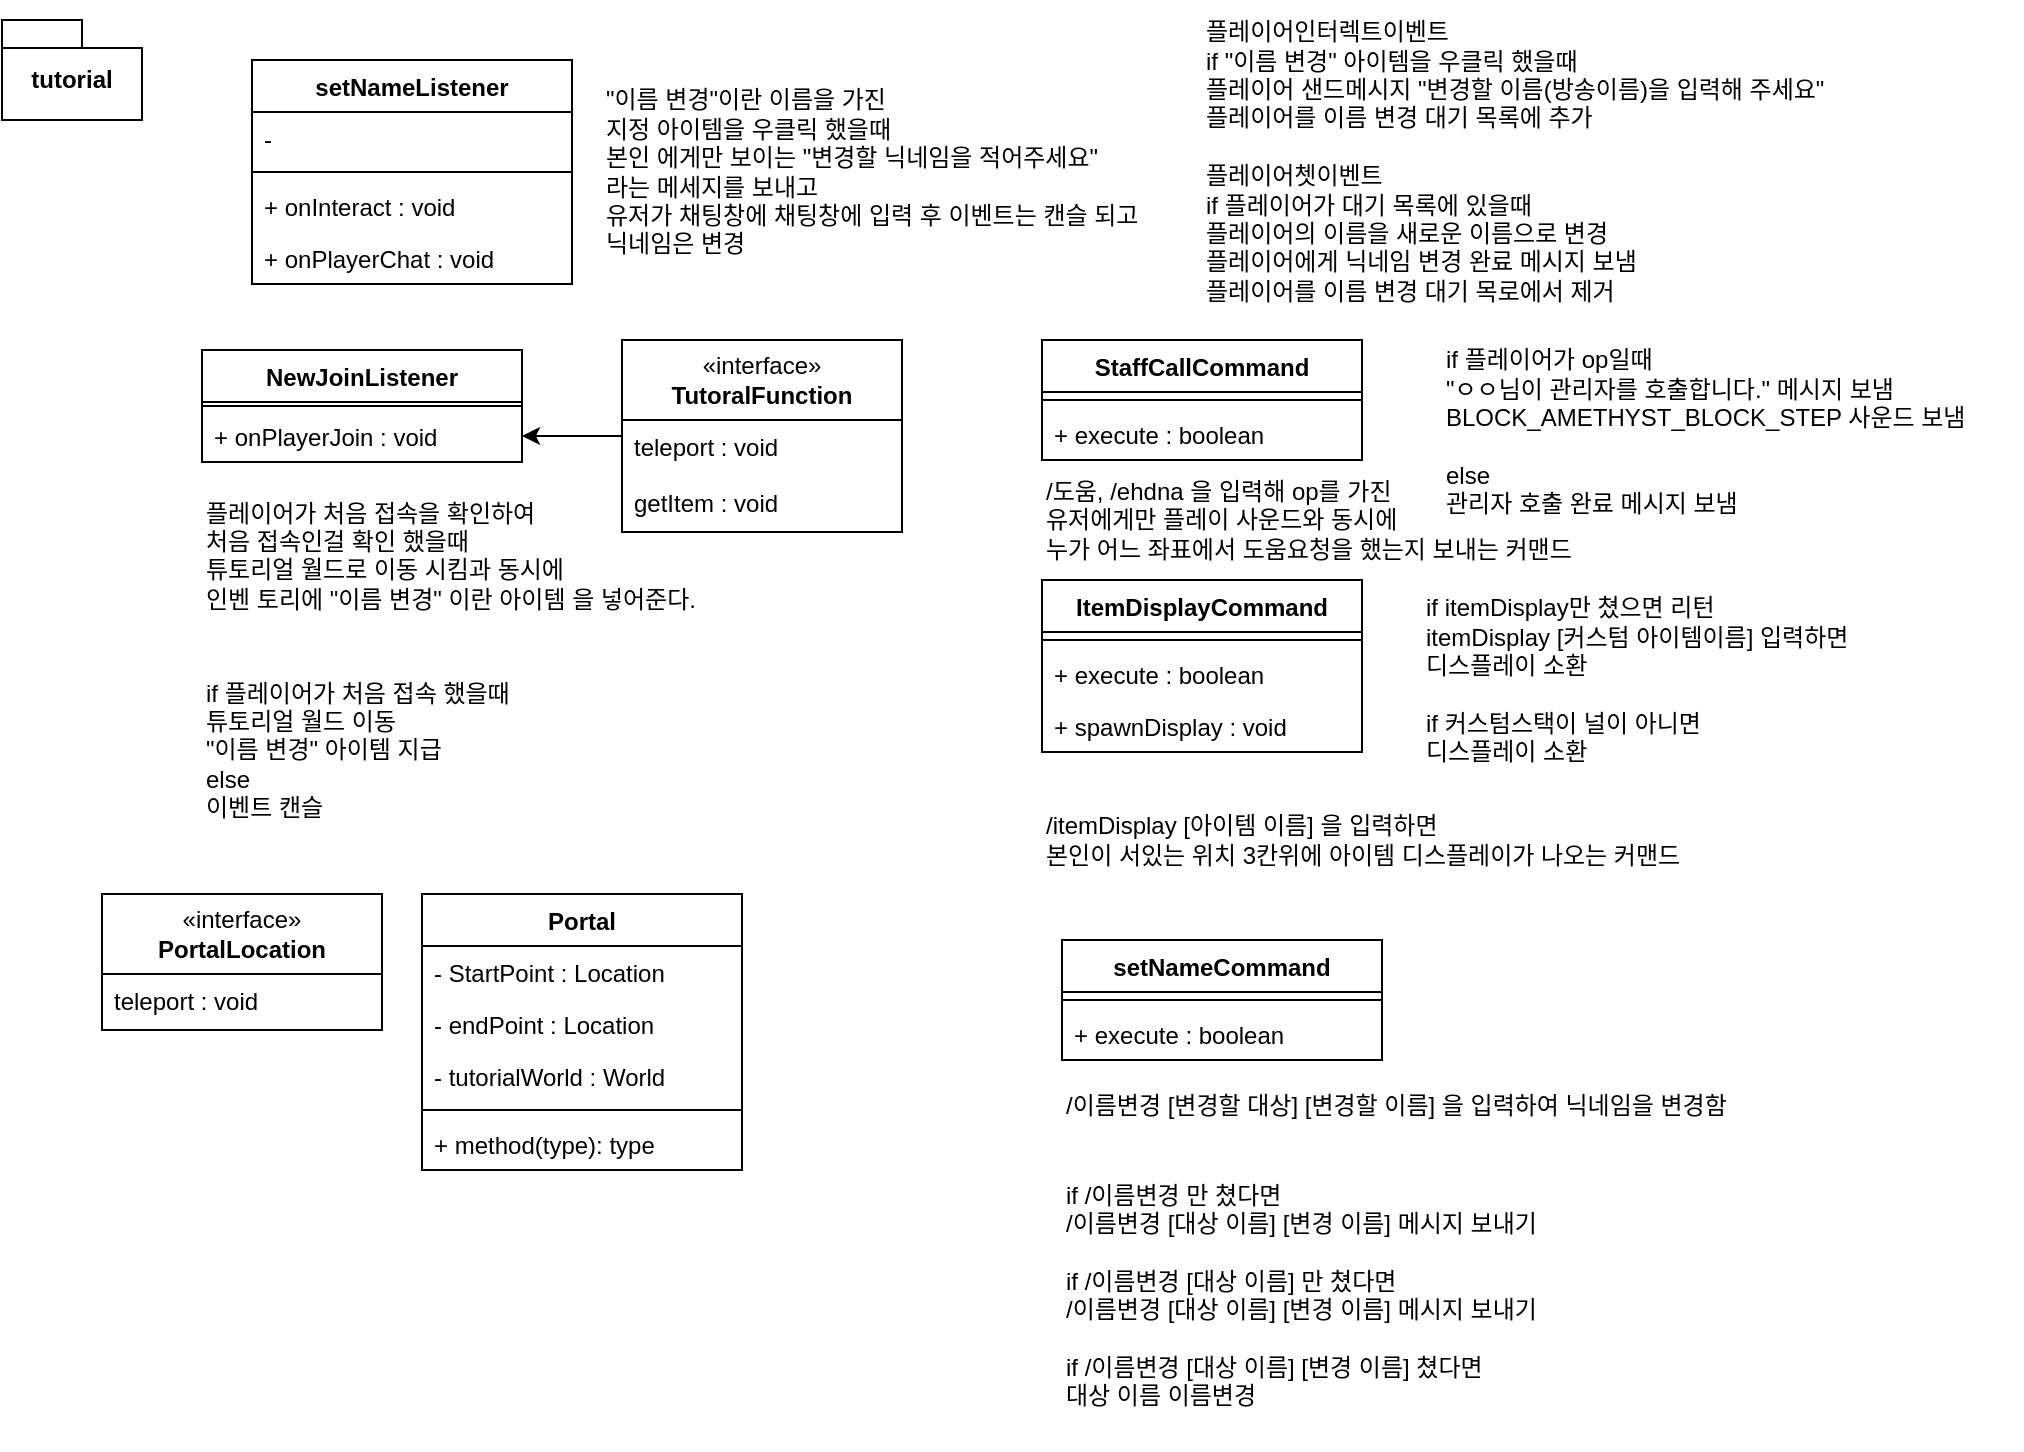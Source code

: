 <mxfile version="24.7.7">
  <diagram id="C5RBs43oDa-KdzZeNtuy" name="Page-1">
    <mxGraphModel dx="584" dy="378" grid="1" gridSize="10" guides="1" tooltips="1" connect="1" arrows="1" fold="1" page="1" pageScale="1" pageWidth="827" pageHeight="1169" math="0" shadow="0">
      <root>
        <mxCell id="WIyWlLk6GJQsqaUBKTNV-0" />
        <mxCell id="WIyWlLk6GJQsqaUBKTNV-1" parent="WIyWlLk6GJQsqaUBKTNV-0" />
        <mxCell id="Q6YBRrXcQ87_0Ez2aA4H-0" value="tutorial" style="shape=folder;fontStyle=1;spacingTop=10;tabWidth=40;tabHeight=14;tabPosition=left;html=1;whiteSpace=wrap;" vertex="1" parent="WIyWlLk6GJQsqaUBKTNV-1">
          <mxGeometry x="10" y="10" width="70" height="50" as="geometry" />
        </mxCell>
        <mxCell id="Q6YBRrXcQ87_0Ez2aA4H-1" value="StaffCallCommand" style="swimlane;fontStyle=1;align=center;verticalAlign=top;childLayout=stackLayout;horizontal=1;startSize=26;horizontalStack=0;resizeParent=1;resizeParentMax=0;resizeLast=0;collapsible=1;marginBottom=0;whiteSpace=wrap;html=1;" vertex="1" parent="WIyWlLk6GJQsqaUBKTNV-1">
          <mxGeometry x="530" y="170" width="160" height="60" as="geometry" />
        </mxCell>
        <mxCell id="Q6YBRrXcQ87_0Ez2aA4H-3" value="" style="line;strokeWidth=1;fillColor=none;align=left;verticalAlign=middle;spacingTop=-1;spacingLeft=3;spacingRight=3;rotatable=0;labelPosition=right;points=[];portConstraint=eastwest;strokeColor=inherit;" vertex="1" parent="Q6YBRrXcQ87_0Ez2aA4H-1">
          <mxGeometry y="26" width="160" height="8" as="geometry" />
        </mxCell>
        <mxCell id="Q6YBRrXcQ87_0Ez2aA4H-4" value="+ execute : boolean" style="text;strokeColor=none;fillColor=none;align=left;verticalAlign=top;spacingLeft=4;spacingRight=4;overflow=hidden;rotatable=0;points=[[0,0.5],[1,0.5]];portConstraint=eastwest;whiteSpace=wrap;html=1;" vertex="1" parent="Q6YBRrXcQ87_0Ez2aA4H-1">
          <mxGeometry y="34" width="160" height="26" as="geometry" />
        </mxCell>
        <mxCell id="Q6YBRrXcQ87_0Ez2aA4H-5" value="ItemDisplayCommand" style="swimlane;fontStyle=1;align=center;verticalAlign=top;childLayout=stackLayout;horizontal=1;startSize=26;horizontalStack=0;resizeParent=1;resizeParentMax=0;resizeLast=0;collapsible=1;marginBottom=0;whiteSpace=wrap;html=1;" vertex="1" parent="WIyWlLk6GJQsqaUBKTNV-1">
          <mxGeometry x="530" y="290" width="160" height="86" as="geometry" />
        </mxCell>
        <mxCell id="Q6YBRrXcQ87_0Ez2aA4H-6" value="" style="line;strokeWidth=1;fillColor=none;align=left;verticalAlign=middle;spacingTop=-1;spacingLeft=3;spacingRight=3;rotatable=0;labelPosition=right;points=[];portConstraint=eastwest;strokeColor=inherit;" vertex="1" parent="Q6YBRrXcQ87_0Ez2aA4H-5">
          <mxGeometry y="26" width="160" height="8" as="geometry" />
        </mxCell>
        <mxCell id="Q6YBRrXcQ87_0Ez2aA4H-7" value="+ execute : boolean" style="text;strokeColor=none;fillColor=none;align=left;verticalAlign=top;spacingLeft=4;spacingRight=4;overflow=hidden;rotatable=0;points=[[0,0.5],[1,0.5]];portConstraint=eastwest;whiteSpace=wrap;html=1;" vertex="1" parent="Q6YBRrXcQ87_0Ez2aA4H-5">
          <mxGeometry y="34" width="160" height="26" as="geometry" />
        </mxCell>
        <mxCell id="Q6YBRrXcQ87_0Ez2aA4H-90" value="+ spawnDisplay : void" style="text;strokeColor=none;fillColor=none;align=left;verticalAlign=top;spacingLeft=4;spacingRight=4;overflow=hidden;rotatable=0;points=[[0,0.5],[1,0.5]];portConstraint=eastwest;whiteSpace=wrap;html=1;" vertex="1" parent="Q6YBRrXcQ87_0Ez2aA4H-5">
          <mxGeometry y="60" width="160" height="26" as="geometry" />
        </mxCell>
        <mxCell id="Q6YBRrXcQ87_0Ez2aA4H-8" value="NewJoinListener" style="swimlane;fontStyle=1;align=center;verticalAlign=top;childLayout=stackLayout;horizontal=1;startSize=26;horizontalStack=0;resizeParent=1;resizeParentMax=0;resizeLast=0;collapsible=1;marginBottom=0;whiteSpace=wrap;html=1;" vertex="1" parent="WIyWlLk6GJQsqaUBKTNV-1">
          <mxGeometry x="110" y="175" width="160" height="56" as="geometry" />
        </mxCell>
        <mxCell id="Q6YBRrXcQ87_0Ez2aA4H-10" value="" style="line;strokeWidth=1;fillColor=none;align=left;verticalAlign=middle;spacingTop=-1;spacingLeft=3;spacingRight=3;rotatable=0;labelPosition=right;points=[];portConstraint=eastwest;strokeColor=inherit;" vertex="1" parent="Q6YBRrXcQ87_0Ez2aA4H-8">
          <mxGeometry y="26" width="160" height="4" as="geometry" />
        </mxCell>
        <mxCell id="Q6YBRrXcQ87_0Ez2aA4H-11" value="&lt;span style=&quot;text-wrap: nowrap;&quot;&gt;+ onPlayerJoin : void&lt;/span&gt;" style="text;strokeColor=none;fillColor=none;align=left;verticalAlign=top;spacingLeft=4;spacingRight=4;overflow=hidden;rotatable=0;points=[[0,0.5],[1,0.5]];portConstraint=eastwest;whiteSpace=wrap;html=1;" vertex="1" parent="Q6YBRrXcQ87_0Ez2aA4H-8">
          <mxGeometry y="30" width="160" height="26" as="geometry" />
        </mxCell>
        <mxCell id="Q6YBRrXcQ87_0Ez2aA4H-22" value="«interface»&lt;br&gt;&lt;b&gt;PortalLocation&lt;/b&gt;" style="swimlane;fontStyle=0;childLayout=stackLayout;horizontal=1;startSize=40;fillColor=none;horizontalStack=0;resizeParent=1;resizeParentMax=0;resizeLast=0;collapsible=1;marginBottom=0;whiteSpace=wrap;html=1;" vertex="1" parent="WIyWlLk6GJQsqaUBKTNV-1">
          <mxGeometry x="60" y="447" width="140" height="68" as="geometry">
            <mxRectangle x="280" y="640" width="120" height="40" as="alternateBounds" />
          </mxGeometry>
        </mxCell>
        <mxCell id="Q6YBRrXcQ87_0Ez2aA4H-25" value="teleport : void" style="text;strokeColor=none;fillColor=none;align=left;verticalAlign=top;spacingLeft=4;spacingRight=4;overflow=hidden;rotatable=0;points=[[0,0.5],[1,0.5]];portConstraint=eastwest;whiteSpace=wrap;html=1;" vertex="1" parent="Q6YBRrXcQ87_0Ez2aA4H-22">
          <mxGeometry y="40" width="140" height="28" as="geometry" />
        </mxCell>
        <mxCell id="Q6YBRrXcQ87_0Ez2aA4H-39" value="Portal" style="swimlane;fontStyle=1;align=center;verticalAlign=top;childLayout=stackLayout;horizontal=1;startSize=26;horizontalStack=0;resizeParent=1;resizeParentMax=0;resizeLast=0;collapsible=1;marginBottom=0;whiteSpace=wrap;html=1;" vertex="1" parent="WIyWlLk6GJQsqaUBKTNV-1">
          <mxGeometry x="220" y="447" width="160" height="138" as="geometry" />
        </mxCell>
        <mxCell id="Q6YBRrXcQ87_0Ez2aA4H-40" value="- StartPoint : Location" style="text;strokeColor=none;fillColor=none;align=left;verticalAlign=top;spacingLeft=4;spacingRight=4;overflow=hidden;rotatable=0;points=[[0,0.5],[1,0.5]];portConstraint=eastwest;whiteSpace=wrap;html=1;" vertex="1" parent="Q6YBRrXcQ87_0Ez2aA4H-39">
          <mxGeometry y="26" width="160" height="26" as="geometry" />
        </mxCell>
        <mxCell id="Q6YBRrXcQ87_0Ez2aA4H-43" value="- endPoint : Location" style="text;strokeColor=none;fillColor=none;align=left;verticalAlign=top;spacingLeft=4;spacingRight=4;overflow=hidden;rotatable=0;points=[[0,0.5],[1,0.5]];portConstraint=eastwest;whiteSpace=wrap;html=1;" vertex="1" parent="Q6YBRrXcQ87_0Ez2aA4H-39">
          <mxGeometry y="52" width="160" height="26" as="geometry" />
        </mxCell>
        <mxCell id="Q6YBRrXcQ87_0Ez2aA4H-44" value="- tutorialWorld : World" style="text;strokeColor=none;fillColor=none;align=left;verticalAlign=top;spacingLeft=4;spacingRight=4;overflow=hidden;rotatable=0;points=[[0,0.5],[1,0.5]];portConstraint=eastwest;whiteSpace=wrap;html=1;" vertex="1" parent="Q6YBRrXcQ87_0Ez2aA4H-39">
          <mxGeometry y="78" width="160" height="26" as="geometry" />
        </mxCell>
        <mxCell id="Q6YBRrXcQ87_0Ez2aA4H-41" value="" style="line;strokeWidth=1;fillColor=none;align=left;verticalAlign=middle;spacingTop=-1;spacingLeft=3;spacingRight=3;rotatable=0;labelPosition=right;points=[];portConstraint=eastwest;strokeColor=inherit;" vertex="1" parent="Q6YBRrXcQ87_0Ez2aA4H-39">
          <mxGeometry y="104" width="160" height="8" as="geometry" />
        </mxCell>
        <mxCell id="Q6YBRrXcQ87_0Ez2aA4H-42" value="+ method(type): type" style="text;strokeColor=none;fillColor=none;align=left;verticalAlign=top;spacingLeft=4;spacingRight=4;overflow=hidden;rotatable=0;points=[[0,0.5],[1,0.5]];portConstraint=eastwest;whiteSpace=wrap;html=1;" vertex="1" parent="Q6YBRrXcQ87_0Ez2aA4H-39">
          <mxGeometry y="112" width="160" height="26" as="geometry" />
        </mxCell>
        <mxCell id="Q6YBRrXcQ87_0Ez2aA4H-45" value="setNameCommand" style="swimlane;fontStyle=1;align=center;verticalAlign=top;childLayout=stackLayout;horizontal=1;startSize=26;horizontalStack=0;resizeParent=1;resizeParentMax=0;resizeLast=0;collapsible=1;marginBottom=0;whiteSpace=wrap;html=1;" vertex="1" parent="WIyWlLk6GJQsqaUBKTNV-1">
          <mxGeometry x="540" y="470" width="160" height="60" as="geometry" />
        </mxCell>
        <mxCell id="Q6YBRrXcQ87_0Ez2aA4H-46" value="" style="line;strokeWidth=1;fillColor=none;align=left;verticalAlign=middle;spacingTop=-1;spacingLeft=3;spacingRight=3;rotatable=0;labelPosition=right;points=[];portConstraint=eastwest;strokeColor=inherit;" vertex="1" parent="Q6YBRrXcQ87_0Ez2aA4H-45">
          <mxGeometry y="26" width="160" height="8" as="geometry" />
        </mxCell>
        <mxCell id="Q6YBRrXcQ87_0Ez2aA4H-47" value="+ execute : boolean" style="text;strokeColor=none;fillColor=none;align=left;verticalAlign=top;spacingLeft=4;spacingRight=4;overflow=hidden;rotatable=0;points=[[0,0.5],[1,0.5]];portConstraint=eastwest;whiteSpace=wrap;html=1;" vertex="1" parent="Q6YBRrXcQ87_0Ez2aA4H-45">
          <mxGeometry y="34" width="160" height="26" as="geometry" />
        </mxCell>
        <mxCell id="Q6YBRrXcQ87_0Ez2aA4H-78" value="" style="edgeStyle=orthogonalEdgeStyle;rounded=0;orthogonalLoop=1;jettySize=auto;html=1;" edge="1" parent="WIyWlLk6GJQsqaUBKTNV-1" source="Q6YBRrXcQ87_0Ez2aA4H-53" target="Q6YBRrXcQ87_0Ez2aA4H-11">
          <mxGeometry relative="1" as="geometry" />
        </mxCell>
        <mxCell id="Q6YBRrXcQ87_0Ez2aA4H-53" value="«interface»&lt;br&gt;&lt;b&gt;TutoralFunction&lt;/b&gt;" style="swimlane;fontStyle=0;childLayout=stackLayout;horizontal=1;startSize=40;fillColor=none;horizontalStack=0;resizeParent=1;resizeParentMax=0;resizeLast=0;collapsible=1;marginBottom=0;whiteSpace=wrap;html=1;" vertex="1" parent="WIyWlLk6GJQsqaUBKTNV-1">
          <mxGeometry x="320" y="170" width="140" height="96" as="geometry">
            <mxRectangle x="280" y="640" width="120" height="40" as="alternateBounds" />
          </mxGeometry>
        </mxCell>
        <mxCell id="Q6YBRrXcQ87_0Ez2aA4H-54" value="teleport : void" style="text;strokeColor=none;fillColor=none;align=left;verticalAlign=top;spacingLeft=4;spacingRight=4;overflow=hidden;rotatable=0;points=[[0,0.5],[1,0.5]];portConstraint=eastwest;whiteSpace=wrap;html=1;" vertex="1" parent="Q6YBRrXcQ87_0Ez2aA4H-53">
          <mxGeometry y="40" width="140" height="28" as="geometry" />
        </mxCell>
        <mxCell id="Q6YBRrXcQ87_0Ez2aA4H-55" value="getItem : void" style="text;strokeColor=none;fillColor=none;align=left;verticalAlign=top;spacingLeft=4;spacingRight=4;overflow=hidden;rotatable=0;points=[[0,0.5],[1,0.5]];portConstraint=eastwest;whiteSpace=wrap;html=1;" vertex="1" parent="Q6YBRrXcQ87_0Ez2aA4H-53">
          <mxGeometry y="68" width="140" height="28" as="geometry" />
        </mxCell>
        <mxCell id="Q6YBRrXcQ87_0Ez2aA4H-59" value="setNameListener" style="swimlane;fontStyle=1;align=center;verticalAlign=top;childLayout=stackLayout;horizontal=1;startSize=26;horizontalStack=0;resizeParent=1;resizeParentMax=0;resizeLast=0;collapsible=1;marginBottom=0;whiteSpace=wrap;html=1;" vertex="1" parent="WIyWlLk6GJQsqaUBKTNV-1">
          <mxGeometry x="135" y="30" width="160" height="112" as="geometry" />
        </mxCell>
        <mxCell id="Q6YBRrXcQ87_0Ez2aA4H-60" value="-" style="text;strokeColor=none;fillColor=none;align=left;verticalAlign=top;spacingLeft=4;spacingRight=4;overflow=hidden;rotatable=0;points=[[0,0.5],[1,0.5]];portConstraint=eastwest;whiteSpace=wrap;html=1;" vertex="1" parent="Q6YBRrXcQ87_0Ez2aA4H-59">
          <mxGeometry y="26" width="160" height="26" as="geometry" />
        </mxCell>
        <mxCell id="Q6YBRrXcQ87_0Ez2aA4H-61" value="" style="line;strokeWidth=1;fillColor=none;align=left;verticalAlign=middle;spacingTop=-1;spacingLeft=3;spacingRight=3;rotatable=0;labelPosition=right;points=[];portConstraint=eastwest;strokeColor=inherit;" vertex="1" parent="Q6YBRrXcQ87_0Ez2aA4H-59">
          <mxGeometry y="52" width="160" height="8" as="geometry" />
        </mxCell>
        <mxCell id="Q6YBRrXcQ87_0Ez2aA4H-74" value="+ onInteract : void" style="text;strokeColor=none;fillColor=none;align=left;verticalAlign=top;spacingLeft=4;spacingRight=4;overflow=hidden;rotatable=0;points=[[0,0.5],[1,0.5]];portConstraint=eastwest;whiteSpace=wrap;html=1;" vertex="1" parent="Q6YBRrXcQ87_0Ez2aA4H-59">
          <mxGeometry y="60" width="160" height="26" as="geometry" />
        </mxCell>
        <mxCell id="Q6YBRrXcQ87_0Ez2aA4H-62" value="+ onPlayerChat : void" style="text;strokeColor=none;fillColor=none;align=left;verticalAlign=top;spacingLeft=4;spacingRight=4;overflow=hidden;rotatable=0;points=[[0,0.5],[1,0.5]];portConstraint=eastwest;whiteSpace=wrap;html=1;" vertex="1" parent="Q6YBRrXcQ87_0Ez2aA4H-59">
          <mxGeometry y="86" width="160" height="26" as="geometry" />
        </mxCell>
        <mxCell id="Q6YBRrXcQ87_0Ez2aA4H-80" value="플레이어가 처음 접속을 확인하여&lt;div&gt;처음 접속인걸 확인 했을때&lt;/div&gt;&lt;div&gt;튜토리얼 월드로 이동 시킴과 동시에&lt;/div&gt;&lt;div&gt;인벤 토리에 &quot;이름 변경&quot; 이란 아이템 을 넣어준다.&lt;/div&gt;&lt;div&gt;&lt;div&gt;&lt;div&gt;&lt;br&gt;&lt;/div&gt;&lt;/div&gt;&lt;/div&gt;" style="text;html=1;align=left;verticalAlign=middle;resizable=0;points=[];autosize=1;strokeColor=none;fillColor=none;" vertex="1" parent="WIyWlLk6GJQsqaUBKTNV-1">
          <mxGeometry x="110" y="240" width="290" height="90" as="geometry" />
        </mxCell>
        <mxCell id="Q6YBRrXcQ87_0Ez2aA4H-81" value="&quot;이름 변경&quot;이란 이름을 가진&amp;nbsp;&lt;div&gt;지정 아이템을 우클릭 했을때&lt;div&gt;본인 에게만 보이는 &quot;변경할 닉네임을 적어주세요&quot;&amp;nbsp;&lt;/div&gt;&lt;div&gt;라는 메세지를 보내고&lt;/div&gt;&lt;div&gt;유저가 채팅창에 채팅창에 입력 후 이벤트는 캔슬 되고&amp;nbsp;&lt;/div&gt;&lt;div&gt;닉네임은 변경&lt;/div&gt;&lt;/div&gt;" style="text;html=1;align=left;verticalAlign=middle;resizable=0;points=[];autosize=1;strokeColor=none;fillColor=none;" vertex="1" parent="WIyWlLk6GJQsqaUBKTNV-1">
          <mxGeometry x="310" y="36" width="310" height="100" as="geometry" />
        </mxCell>
        <mxCell id="Q6YBRrXcQ87_0Ez2aA4H-82" value="/도움, /ehdna 을 입력해 op를 가진&amp;nbsp;&lt;div&gt;유저에게만 플레이 사운드와 동시에&lt;/div&gt;&lt;div&gt;누가 어느 좌표에서 도움요청을 했는지 보내는 커맨드&lt;/div&gt;" style="text;html=1;align=left;verticalAlign=middle;resizable=0;points=[];autosize=1;strokeColor=none;fillColor=none;" vertex="1" parent="WIyWlLk6GJQsqaUBKTNV-1">
          <mxGeometry x="530" y="230" width="310" height="60" as="geometry" />
        </mxCell>
        <mxCell id="Q6YBRrXcQ87_0Ez2aA4H-83" value="/itemDisplay [아이템 이름] 을 입력하면&lt;div&gt;본인이 서있는 위치 3칸위에 아이템 디스플레이가 나오는 커맨드&lt;/div&gt;" style="text;html=1;align=left;verticalAlign=middle;resizable=0;points=[];autosize=1;strokeColor=none;fillColor=none;" vertex="1" parent="WIyWlLk6GJQsqaUBKTNV-1">
          <mxGeometry x="530" y="400" width="370" height="40" as="geometry" />
        </mxCell>
        <mxCell id="Q6YBRrXcQ87_0Ez2aA4H-84" value="/이름변경 [변경할 대상] [변경할 이름] 을 입력하여 닉네임을 변경함" style="text;html=1;align=left;verticalAlign=middle;resizable=0;points=[];autosize=1;strokeColor=none;fillColor=none;" vertex="1" parent="WIyWlLk6GJQsqaUBKTNV-1">
          <mxGeometry x="540" y="538" width="380" height="30" as="geometry" />
        </mxCell>
        <mxCell id="Q6YBRrXcQ87_0Ez2aA4H-86" value="if 플레이어가 처음 접속 했을때&lt;div&gt;튜토리얼 월드 이동&lt;/div&gt;&lt;div&gt;&quot;이름 변경&quot; 아이템 지급&lt;/div&gt;&lt;div&gt;else&lt;/div&gt;&lt;div&gt;이벤트 캔슬&lt;/div&gt;" style="text;html=1;align=left;verticalAlign=middle;resizable=0;points=[];autosize=1;strokeColor=none;fillColor=none;" vertex="1" parent="WIyWlLk6GJQsqaUBKTNV-1">
          <mxGeometry x="110" y="330" width="190" height="90" as="geometry" />
        </mxCell>
        <mxCell id="Q6YBRrXcQ87_0Ez2aA4H-87" value="&lt;div&gt;플레이어인터렉트이벤트&lt;/div&gt;if &quot;이름 변경&quot; 아이템을 우클릭 했을때&lt;div&gt;플레이어 샌드메시지 &quot;변경할 이름(방송이름)을 입력해 주세요&quot;&lt;/div&gt;&lt;div&gt;플레이어를 이름 변경 대기 목록에 추가&lt;/div&gt;&lt;div&gt;&lt;br&gt;&lt;/div&gt;&lt;div&gt;플레이어쳇이벤트&lt;/div&gt;&lt;div&gt;if 플레이어가 대기 목록에 있을때&lt;/div&gt;&lt;div&gt;플레이어의 이름을 새로운 이름으로 변경&lt;/div&gt;&lt;div&gt;플레이어에게 닉네임 변경 완료 메시지 보냄&lt;/div&gt;&lt;div&gt;플레이어를 이름 변경 대기 목로에서 제거&lt;/div&gt;&lt;div&gt;&lt;br&gt;&lt;/div&gt;&lt;div&gt;&lt;br&gt;&lt;/div&gt;" style="text;html=1;align=left;verticalAlign=middle;resizable=0;points=[];autosize=1;strokeColor=none;fillColor=none;" vertex="1" parent="WIyWlLk6GJQsqaUBKTNV-1">
          <mxGeometry x="610" width="360" height="190" as="geometry" />
        </mxCell>
        <mxCell id="Q6YBRrXcQ87_0Ez2aA4H-88" value="if 플레이어가 op일때&lt;div&gt;&quot;ㅇㅇ님이 관리자를 호출합니다.&quot; 메시지 보냄&lt;/div&gt;&lt;div&gt;BLOCK_AMETHYST_BLOCK_STEP 사운드 보냄&lt;/div&gt;&lt;div&gt;&lt;br&gt;&lt;/div&gt;&lt;div&gt;else&amp;nbsp;&lt;/div&gt;&lt;div&gt;관리자 호출 완료 메시지 보냄&lt;/div&gt;" style="text;html=1;align=left;verticalAlign=middle;resizable=0;points=[];autosize=1;strokeColor=none;fillColor=none;" vertex="1" parent="WIyWlLk6GJQsqaUBKTNV-1">
          <mxGeometry x="730" y="166" width="290" height="100" as="geometry" />
        </mxCell>
        <mxCell id="Q6YBRrXcQ87_0Ez2aA4H-91" value="&lt;div&gt;&lt;span style=&quot;background-color: initial;&quot;&gt;if itemDisplay만 쳤으면 리턴&lt;/span&gt;&lt;br&gt;&lt;/div&gt;&lt;div&gt;itemDisplay [커스텀 아이템이름] 입력하면&lt;/div&gt;&lt;div&gt;디스플레이 소환&lt;/div&gt;&lt;div&gt;&lt;span style=&quot;background-color: initial;&quot;&gt;&lt;br&gt;&lt;/span&gt;&lt;/div&gt;&lt;div&gt;&lt;span style=&quot;background-color: initial;&quot;&gt;if 커스텀스택이 널이 아니면&lt;/span&gt;&lt;br&gt;&lt;/div&gt;&lt;div&gt;디스플레이 소환&lt;/div&gt;" style="text;html=1;align=left;verticalAlign=middle;resizable=0;points=[];autosize=1;strokeColor=none;fillColor=none;" vertex="1" parent="WIyWlLk6GJQsqaUBKTNV-1">
          <mxGeometry x="720" y="290" width="250" height="100" as="geometry" />
        </mxCell>
        <mxCell id="Q6YBRrXcQ87_0Ez2aA4H-92" value="if /이름변경 만 쳤다면&lt;div&gt;/이름변경 [대상 이름] [변경 이름] 메시지 보내기&lt;/div&gt;&lt;div&gt;&lt;br&gt;&lt;/div&gt;&lt;div&gt;if /이름변경 [대상 이름] 만 쳤다면&lt;/div&gt;&lt;div&gt;/이름변경 [대상 이름] [변경 이름] 메시지 보내기&lt;/div&gt;&lt;div&gt;&lt;br&gt;&lt;/div&gt;&lt;div&gt;if&amp;nbsp;&lt;span style=&quot;background-color: initial;&quot;&gt;/이름변경 [대상 이름] [변경 이름] 쳤다면&lt;/span&gt;&lt;/div&gt;&lt;div&gt;대상 이름 이름변경&lt;/div&gt;&lt;div&gt;&lt;span style=&quot;background-color: initial;&quot;&gt;&lt;br&gt;&lt;/span&gt;&lt;/div&gt;" style="text;html=1;align=left;verticalAlign=middle;resizable=0;points=[];autosize=1;strokeColor=none;fillColor=none;" vertex="1" parent="WIyWlLk6GJQsqaUBKTNV-1">
          <mxGeometry x="540" y="585" width="280" height="140" as="geometry" />
        </mxCell>
      </root>
    </mxGraphModel>
  </diagram>
</mxfile>
